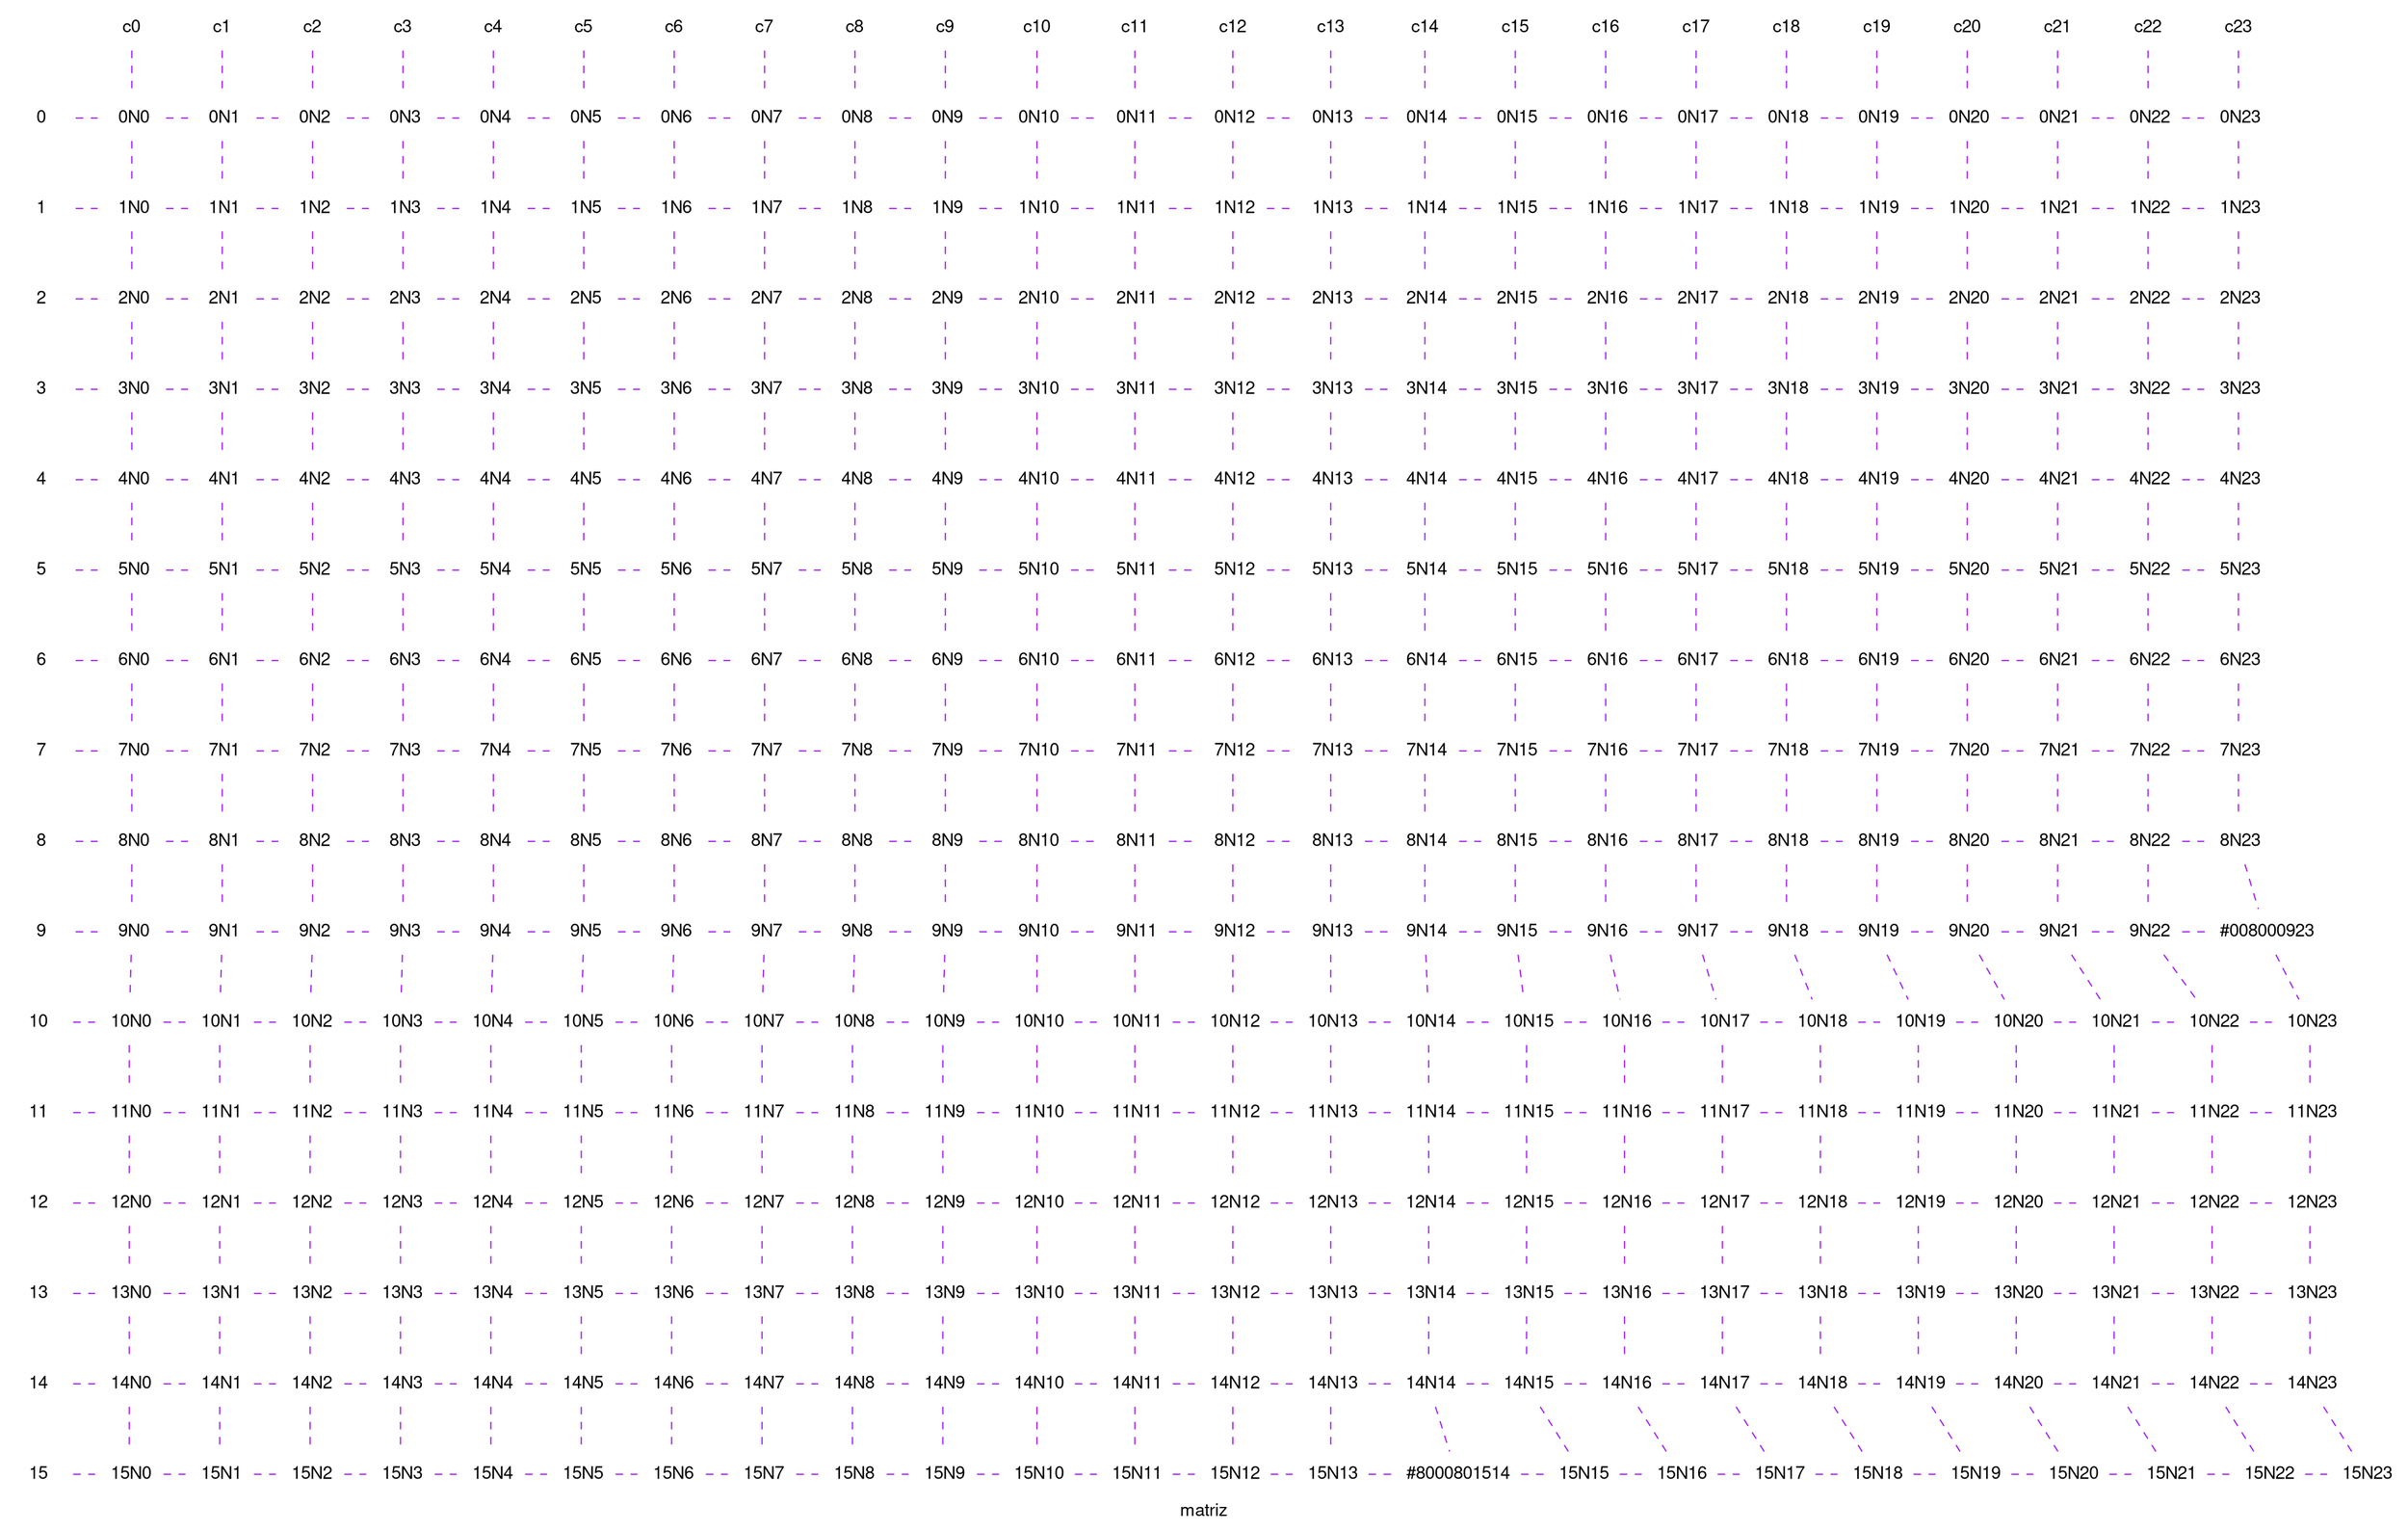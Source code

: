  graph grid{
 fontname="Helvetica,Arial,sans-serif"
 node [fontname="Helvetica,Arial,sans-serif"]
 edge [fontname="Helvetica,Arial,sans-serif"]
 layout=dot
 label="matriz"
 node [shape=plaintext]
 edge [weight=2000 style=dashed color=purple]
c0
-- " 0N0"
-- " 1N0"
-- " 2N0"
-- " 3N0"
-- " 4N0"
-- " 5N0"
-- " 6N0"
-- " 7N0"
-- " 8N0"
-- " 9N0"
-- " 10N0"
-- " 11N0"
-- " 12N0"
-- " 13N0"
-- " 14N0"
-- " 15N0"
c1
-- " 0N1"
-- " 1N1"
-- " 2N1"
-- " 3N1"
-- " 4N1"
-- " 5N1"
-- " 6N1"
-- " 7N1"
-- " 8N1"
-- " 9N1"
-- " 10N1"
-- " 11N1"
-- " 12N1"
-- " 13N1"
-- " 14N1"
-- " 15N1"
c2
-- " 0N2"
-- " 1N2"
-- " 2N2"
-- " 3N2"
-- " 4N2"
-- " 5N2"
-- " 6N2"
-- " 7N2"
-- " 8N2"
-- " 9N2"
-- " 10N2"
-- " 11N2"
-- " 12N2"
-- " 13N2"
-- " 14N2"
-- " 15N2"
c3
-- " 0N3"
-- " 1N3"
-- " 2N3"
-- " 3N3"
-- " 4N3"
-- " 5N3"
-- " 6N3"
-- " 7N3"
-- " 8N3"
-- " 9N3"
-- " 10N3"
-- " 11N3"
-- " 12N3"
-- " 13N3"
-- " 14N3"
-- " 15N3"
c4
-- " 0N4"
-- " 1N4"
-- " 2N4"
-- " 3N4"
-- " 4N4"
-- " 5N4"
-- " 6N4"
-- " 7N4"
-- " 8N4"
-- " 9N4"
-- " 10N4"
-- " 11N4"
-- " 12N4"
-- " 13N4"
-- " 14N4"
-- " 15N4"
c5
-- " 0N5"
-- " 1N5"
-- " 2N5"
-- " 3N5"
-- " 4N5"
-- " 5N5"
-- " 6N5"
-- " 7N5"
-- " 8N5"
-- " 9N5"
-- " 10N5"
-- " 11N5"
-- " 12N5"
-- " 13N5"
-- " 14N5"
-- " 15N5"
c6
-- " 0N6"
-- " 1N6"
-- " 2N6"
-- " 3N6"
-- " 4N6"
-- " 5N6"
-- " 6N6"
-- " 7N6"
-- " 8N6"
-- " 9N6"
-- " 10N6"
-- " 11N6"
-- " 12N6"
-- " 13N6"
-- " 14N6"
-- " 15N6"
c7
-- " 0N7"
-- " 1N7"
-- " 2N7"
-- " 3N7"
-- " 4N7"
-- " 5N7"
-- " 6N7"
-- " 7N7"
-- " 8N7"
-- " 9N7"
-- " 10N7"
-- " 11N7"
-- " 12N7"
-- " 13N7"
-- " 14N7"
-- " 15N7"
c8
-- " 0N8"
-- " 1N8"
-- " 2N8"
-- " 3N8"
-- " 4N8"
-- " 5N8"
-- " 6N8"
-- " 7N8"
-- " 8N8"
-- " 9N8"
-- " 10N8"
-- " 11N8"
-- " 12N8"
-- " 13N8"
-- " 14N8"
-- " 15N8"
c9
-- " 0N9"
-- " 1N9"
-- " 2N9"
-- " 3N9"
-- " 4N9"
-- " 5N9"
-- " 6N9"
-- " 7N9"
-- " 8N9"
-- " 9N9"
-- " 10N9"
-- " 11N9"
-- " 12N9"
-- " 13N9"
-- " 14N9"
-- " 15N9"
c10
-- " 0N10"
-- " 1N10"
-- " 2N10"
-- " 3N10"
-- " 4N10"
-- " 5N10"
-- " 6N10"
-- " 7N10"
-- " 8N10"
-- " 9N10"
-- " 10N10"
-- " 11N10"
-- " 12N10"
-- " 13N10"
-- " 14N10"
-- " 15N10"
c11
-- " 0N11"
-- " 1N11"
-- " 2N11"
-- " 3N11"
-- " 4N11"
-- " 5N11"
-- " 6N11"
-- " 7N11"
-- " 8N11"
-- " 9N11"
-- " 10N11"
-- " 11N11"
-- " 12N11"
-- " 13N11"
-- " 14N11"
-- " 15N11"
c12
-- " 0N12"
-- " 1N12"
-- " 2N12"
-- " 3N12"
-- " 4N12"
-- " 5N12"
-- " 6N12"
-- " 7N12"
-- " 8N12"
-- " 9N12"
-- " 10N12"
-- " 11N12"
-- " 12N12"
-- " 13N12"
-- " 14N12"
-- " 15N12"
c13
-- " 0N13"
-- " 1N13"
-- " 2N13"
-- " 3N13"
-- " 4N13"
-- " 5N13"
-- " 6N13"
-- " 7N13"
-- " 8N13"
-- " 9N13"
-- " 10N13"
-- " 11N13"
-- " 12N13"
-- " 13N13"
-- " 14N13"
-- " 15N13"
c14
-- " 0N14"
-- " 1N14"
-- " 2N14"
-- " 3N14"
-- " 4N14"
-- " 5N14"
-- " 6N14"
-- " 7N14"
-- " 8N14"
-- " 9N14"
-- " 10N14"
-- " 11N14"
-- " 12N14"
-- " 13N14"
-- " 14N14"
-- " #8000801514"
c15
-- " 0N15"
-- " 1N15"
-- " 2N15"
-- " 3N15"
-- " 4N15"
-- " 5N15"
-- " 6N15"
-- " 7N15"
-- " 8N15"
-- " 9N15"
-- " 10N15"
-- " 11N15"
-- " 12N15"
-- " 13N15"
-- " 14N15"
-- " 15N15"
c16
-- " 0N16"
-- " 1N16"
-- " 2N16"
-- " 3N16"
-- " 4N16"
-- " 5N16"
-- " 6N16"
-- " 7N16"
-- " 8N16"
-- " 9N16"
-- " 10N16"
-- " 11N16"
-- " 12N16"
-- " 13N16"
-- " 14N16"
-- " 15N16"
c17
-- " 0N17"
-- " 1N17"
-- " 2N17"
-- " 3N17"
-- " 4N17"
-- " 5N17"
-- " 6N17"
-- " 7N17"
-- " 8N17"
-- " 9N17"
-- " 10N17"
-- " 11N17"
-- " 12N17"
-- " 13N17"
-- " 14N17"
-- " 15N17"
c18
-- " 0N18"
-- " 1N18"
-- " 2N18"
-- " 3N18"
-- " 4N18"
-- " 5N18"
-- " 6N18"
-- " 7N18"
-- " 8N18"
-- " 9N18"
-- " 10N18"
-- " 11N18"
-- " 12N18"
-- " 13N18"
-- " 14N18"
-- " 15N18"
c19
-- " 0N19"
-- " 1N19"
-- " 2N19"
-- " 3N19"
-- " 4N19"
-- " 5N19"
-- " 6N19"
-- " 7N19"
-- " 8N19"
-- " 9N19"
-- " 10N19"
-- " 11N19"
-- " 12N19"
-- " 13N19"
-- " 14N19"
-- " 15N19"
c20
-- " 0N20"
-- " 1N20"
-- " 2N20"
-- " 3N20"
-- " 4N20"
-- " 5N20"
-- " 6N20"
-- " 7N20"
-- " 8N20"
-- " 9N20"
-- " 10N20"
-- " 11N20"
-- " 12N20"
-- " 13N20"
-- " 14N20"
-- " 15N20"
c21
-- " 0N21"
-- " 1N21"
-- " 2N21"
-- " 3N21"
-- " 4N21"
-- " 5N21"
-- " 6N21"
-- " 7N21"
-- " 8N21"
-- " 9N21"
-- " 10N21"
-- " 11N21"
-- " 12N21"
-- " 13N21"
-- " 14N21"
-- " 15N21"
c22
-- " 0N22"
-- " 1N22"
-- " 2N22"
-- " 3N22"
-- " 4N22"
-- " 5N22"
-- " 6N22"
-- " 7N22"
-- " 8N22"
-- " 9N22"
-- " 10N22"
-- " 11N22"
-- " 12N22"
-- " 13N22"
-- " 14N22"
-- " 15N22"
c23
-- " 0N23"
-- " 1N23"
-- " 2N23"
-- " 3N23"
-- " 4N23"
-- " 5N23"
-- " 6N23"
-- " 7N23"
-- " 8N23"
-- " #008000923"
-- " 10N23"
-- " 11N23"
-- " 12N23"
-- " 13N23"
-- " 14N23"
-- " 15N23"
rank=same {
0
-- " 0N0"
-- " 0N1"
-- " 0N2"
-- " 0N3"
-- " 0N4"
-- " 0N5"
-- " 0N6"
-- " 0N7"
-- " 0N8"
-- " 0N9"
-- " 0N10"
-- " 0N11"
-- " 0N12"
-- " 0N13"
-- " 0N14"
-- " 0N15"
-- " 0N16"
-- " 0N17"
-- " 0N18"
-- " 0N19"
-- " 0N20"
-- " 0N21"
-- " 0N22"
-- " 0N23"
}
rank=same {
1
-- " 1N0"
-- " 1N1"
-- " 1N2"
-- " 1N3"
-- " 1N4"
-- " 1N5"
-- " 1N6"
-- " 1N7"
-- " 1N8"
-- " 1N9"
-- " 1N10"
-- " 1N11"
-- " 1N12"
-- " 1N13"
-- " 1N14"
-- " 1N15"
-- " 1N16"
-- " 1N17"
-- " 1N18"
-- " 1N19"
-- " 1N20"
-- " 1N21"
-- " 1N22"
-- " 1N23"
}
rank=same {
2
-- " 2N0"
-- " 2N1"
-- " 2N2"
-- " 2N3"
-- " 2N4"
-- " 2N5"
-- " 2N6"
-- " 2N7"
-- " 2N8"
-- " 2N9"
-- " 2N10"
-- " 2N11"
-- " 2N12"
-- " 2N13"
-- " 2N14"
-- " 2N15"
-- " 2N16"
-- " 2N17"
-- " 2N18"
-- " 2N19"
-- " 2N20"
-- " 2N21"
-- " 2N22"
-- " 2N23"
}
rank=same {
3
-- " 3N0"
-- " 3N1"
-- " 3N2"
-- " 3N3"
-- " 3N4"
-- " 3N5"
-- " 3N6"
-- " 3N7"
-- " 3N8"
-- " 3N9"
-- " 3N10"
-- " 3N11"
-- " 3N12"
-- " 3N13"
-- " 3N14"
-- " 3N15"
-- " 3N16"
-- " 3N17"
-- " 3N18"
-- " 3N19"
-- " 3N20"
-- " 3N21"
-- " 3N22"
-- " 3N23"
}
rank=same {
4
-- " 4N0"
-- " 4N1"
-- " 4N2"
-- " 4N3"
-- " 4N4"
-- " 4N5"
-- " 4N6"
-- " 4N7"
-- " 4N8"
-- " 4N9"
-- " 4N10"
-- " 4N11"
-- " 4N12"
-- " 4N13"
-- " 4N14"
-- " 4N15"
-- " 4N16"
-- " 4N17"
-- " 4N18"
-- " 4N19"
-- " 4N20"
-- " 4N21"
-- " 4N22"
-- " 4N23"
}
rank=same {
5
-- " 5N0"
-- " 5N1"
-- " 5N2"
-- " 5N3"
-- " 5N4"
-- " 5N5"
-- " 5N6"
-- " 5N7"
-- " 5N8"
-- " 5N9"
-- " 5N10"
-- " 5N11"
-- " 5N12"
-- " 5N13"
-- " 5N14"
-- " 5N15"
-- " 5N16"
-- " 5N17"
-- " 5N18"
-- " 5N19"
-- " 5N20"
-- " 5N21"
-- " 5N22"
-- " 5N23"
}
rank=same {
6
-- " 6N0"
-- " 6N1"
-- " 6N2"
-- " 6N3"
-- " 6N4"
-- " 6N5"
-- " 6N6"
-- " 6N7"
-- " 6N8"
-- " 6N9"
-- " 6N10"
-- " 6N11"
-- " 6N12"
-- " 6N13"
-- " 6N14"
-- " 6N15"
-- " 6N16"
-- " 6N17"
-- " 6N18"
-- " 6N19"
-- " 6N20"
-- " 6N21"
-- " 6N22"
-- " 6N23"
}
rank=same {
7
-- " 7N0"
-- " 7N1"
-- " 7N2"
-- " 7N3"
-- " 7N4"
-- " 7N5"
-- " 7N6"
-- " 7N7"
-- " 7N8"
-- " 7N9"
-- " 7N10"
-- " 7N11"
-- " 7N12"
-- " 7N13"
-- " 7N14"
-- " 7N15"
-- " 7N16"
-- " 7N17"
-- " 7N18"
-- " 7N19"
-- " 7N20"
-- " 7N21"
-- " 7N22"
-- " 7N23"
}
rank=same {
8
-- " 8N0"
-- " 8N1"
-- " 8N2"
-- " 8N3"
-- " 8N4"
-- " 8N5"
-- " 8N6"
-- " 8N7"
-- " 8N8"
-- " 8N9"
-- " 8N10"
-- " 8N11"
-- " 8N12"
-- " 8N13"
-- " 8N14"
-- " 8N15"
-- " 8N16"
-- " 8N17"
-- " 8N18"
-- " 8N19"
-- " 8N20"
-- " 8N21"
-- " 8N22"
-- " 8N23"
}
rank=same {
9
-- " 9N0"
-- " 9N1"
-- " 9N2"
-- " 9N3"
-- " 9N4"
-- " 9N5"
-- " 9N6"
-- " 9N7"
-- " 9N8"
-- " 9N9"
-- " 9N10"
-- " 9N11"
-- " 9N12"
-- " 9N13"
-- " 9N14"
-- " 9N15"
-- " 9N16"
-- " 9N17"
-- " 9N18"
-- " 9N19"
-- " 9N20"
-- " 9N21"
-- " 9N22"
-- " #008000923"
}
rank=same {
10
-- " 10N0"
-- " 10N1"
-- " 10N2"
-- " 10N3"
-- " 10N4"
-- " 10N5"
-- " 10N6"
-- " 10N7"
-- " 10N8"
-- " 10N9"
-- " 10N10"
-- " 10N11"
-- " 10N12"
-- " 10N13"
-- " 10N14"
-- " 10N15"
-- " 10N16"
-- " 10N17"
-- " 10N18"
-- " 10N19"
-- " 10N20"
-- " 10N21"
-- " 10N22"
-- " 10N23"
}
rank=same {
11
-- " 11N0"
-- " 11N1"
-- " 11N2"
-- " 11N3"
-- " 11N4"
-- " 11N5"
-- " 11N6"
-- " 11N7"
-- " 11N8"
-- " 11N9"
-- " 11N10"
-- " 11N11"
-- " 11N12"
-- " 11N13"
-- " 11N14"
-- " 11N15"
-- " 11N16"
-- " 11N17"
-- " 11N18"
-- " 11N19"
-- " 11N20"
-- " 11N21"
-- " 11N22"
-- " 11N23"
}
rank=same {
12
-- " 12N0"
-- " 12N1"
-- " 12N2"
-- " 12N3"
-- " 12N4"
-- " 12N5"
-- " 12N6"
-- " 12N7"
-- " 12N8"
-- " 12N9"
-- " 12N10"
-- " 12N11"
-- " 12N12"
-- " 12N13"
-- " 12N14"
-- " 12N15"
-- " 12N16"
-- " 12N17"
-- " 12N18"
-- " 12N19"
-- " 12N20"
-- " 12N21"
-- " 12N22"
-- " 12N23"
}
rank=same {
13
-- " 13N0"
-- " 13N1"
-- " 13N2"
-- " 13N3"
-- " 13N4"
-- " 13N5"
-- " 13N6"
-- " 13N7"
-- " 13N8"
-- " 13N9"
-- " 13N10"
-- " 13N11"
-- " 13N12"
-- " 13N13"
-- " 13N14"
-- " 13N15"
-- " 13N16"
-- " 13N17"
-- " 13N18"
-- " 13N19"
-- " 13N20"
-- " 13N21"
-- " 13N22"
-- " 13N23"
}
rank=same {
14
-- " 14N0"
-- " 14N1"
-- " 14N2"
-- " 14N3"
-- " 14N4"
-- " 14N5"
-- " 14N6"
-- " 14N7"
-- " 14N8"
-- " 14N9"
-- " 14N10"
-- " 14N11"
-- " 14N12"
-- " 14N13"
-- " 14N14"
-- " 14N15"
-- " 14N16"
-- " 14N17"
-- " 14N18"
-- " 14N19"
-- " 14N20"
-- " 14N21"
-- " 14N22"
-- " 14N23"
}
rank=same {
15
-- " 15N0"
-- " 15N1"
-- " 15N2"
-- " 15N3"
-- " 15N4"
-- " 15N5"
-- " 15N6"
-- " 15N7"
-- " 15N8"
-- " 15N9"
-- " 15N10"
-- " 15N11"
-- " 15N12"
-- " 15N13"
-- " #8000801514"
-- " 15N15"
-- " 15N16"
-- " 15N17"
-- " 15N18"
-- " 15N19"
-- " 15N20"
-- " 15N21"
-- " 15N22"
-- " 15N23"
}
 }
